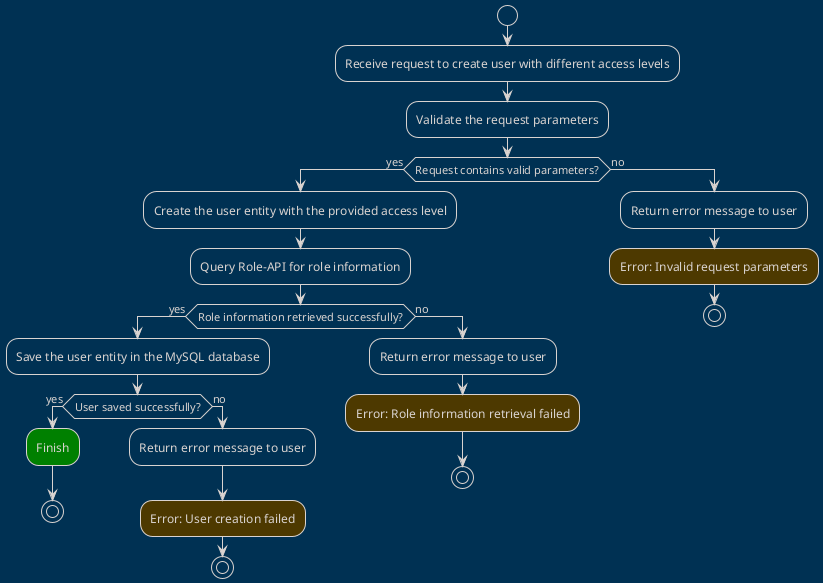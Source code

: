@startuml
!theme blueprint

start
:Receive request to create user with different access levels;
:Validate the request parameters;
if (Request contains valid parameters?) then (yes)
    :Create the user entity with the provided access level;
    :Query Role-API for role information;
    if (Role information retrieved successfully?) then (yes)
        :Save the user entity in the MySQL database;
        if (User saved successfully?) then (yes)
            #green:Finish;
            stop
        else (no)
            :Return error message to user;
            #4d3900:Error: User creation failed;
            stop
        endif
    else (no)
        :Return error message to user;
        #4d3900:Error: Role information retrieval failed;
        stop
    endif
else (no)
    :Return error message to user;
    #4d3900:Error: Invalid request parameters;
    stop
endif

@enduml
